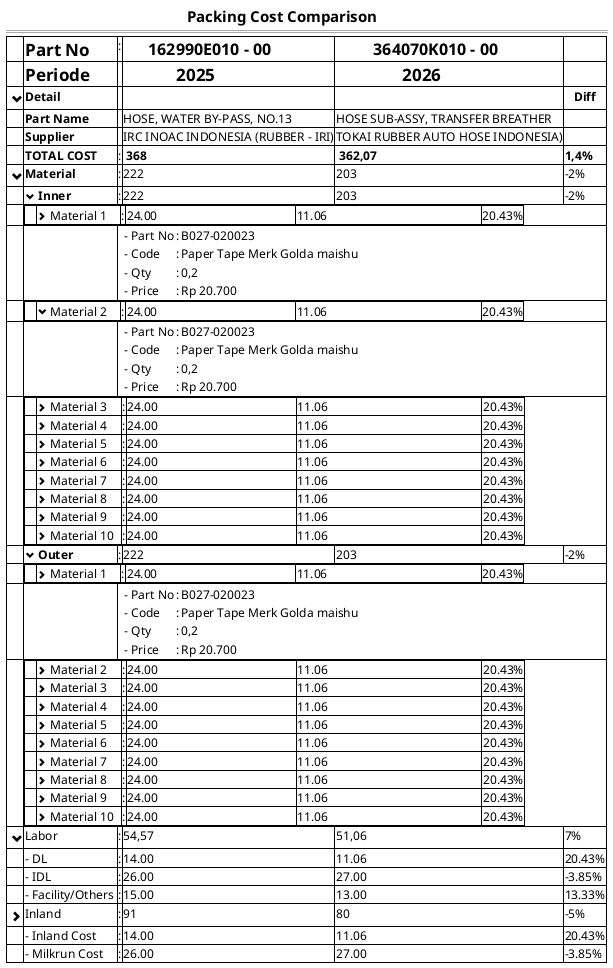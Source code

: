 @startsalt
{
                                                            <b><size:15>Packing Cost Comparison
  ==
  {#
    |.|<b><size:17>Part No                    | : |=       162990E010 - 00             |=         364070K010 - 00     |.|*
    |.|<b><size:17>Periode                    |.  |<b><size:17>            2025        |<b><size:17>               2026      |.|*
    |<size:15> <&chevron-bottom>     |<b>Detail           |  .| .                 | .             |   <b>Diff|*
    |.|<b>Part Name                  |.  |HOSE, WATER BY-PASS, NO.13         | HOSE SUB-ASSY, TRANSFER BREATHER        |.|*    
    |.|<b>Supplier                   |.  |IRC INOAC INDONESIA (RUBBER - IRI) | TOKAI RUBBER AUTO HOSE INDONESIA)       |.|*        
    |          .                  |<b>TOTAL COST            | : |<b> 368              |<b> 362,07          |<b>1,4% |*    
    |<size:15> <&chevron-bottom>  |<b>Material              | : | 222                 | 203                |-2%     |*
    |.                            |<&chevron-bottom><b> Inner              | : | 222                 | 203                |-2%     |*
    .|{#
        |   |<&chevron-right> Material 1    	               |:  |	24.00                                            |	11.06                                                 |20.43%  |*
      }|*|*|*|*|*
      .|.|{
        .| - Part No	 |:| B027-020023 |*
        .| - Code      |:| Paper Tape Merk Golda maishu |*
        .| - Qty	     |:| 0,2         |*
        .| - Price 	   |:| Rp 20.700   |*
      }|*|*|*|*|*
    .|{#
        |   |<&chevron-bottom> Material 2    	               |:  |	24.00                                            |	11.06                                                 |20.43%  |*
      }|*|*|*|*|*
    .|.|{
      .| - Part No	 |:| B027-020023 |*
      .| - Code      |:| Paper Tape Merk Golda maishu |*
      .| - Qty	     |:| 0,2         |*
      .| - Price 	   |:| Rp 20.700   |*
    }|*|*|*|*|*            
    .|{#
    |   |<&chevron-right> Material 3   |:  |	24.00                                            |	11.06                                                 |20.43%  |*
    |   |<&chevron-right> Material 4   |:  |	24.00                                            |	11.06                                                 |20.43%  |*
    |   |<&chevron-right> Material 5   |:  |	24.00                                            |	11.06                                                 |20.43%  |*
    |   |<&chevron-right> Material 6   |:  |	24.00                                            |	11.06                                                 |20.43%  |*
    |   |<&chevron-right> Material 7   |:  |	24.00                                            |	11.06                                                 |20.43%  |*
    |   |<&chevron-right> Material 8   |:  |	24.00                                            |	11.06                                                 |20.43%  |*
    |   |<&chevron-right> Material 9   |:  |	24.00                                            |	11.06                                                 |20.43%  |*
    |   |<&chevron-right> Material 10  |:  |	24.00                                            |	11.06                                                 |20.43%  |*
  }|*|*|*|*|*
    |.                            |<&chevron-bottom><b> Outer              | : | 222                 | 203                |-2%     |*
    .|{#
        |   |<&chevron-right> Material 1    	               |:  |	24.00                                            |	11.06                                                 |20.43%  |*
      }|*|*|*|*|*
      .|.|{
        .| - Part No	 |:| B027-020023 |*
        .| - Code      |:| Paper Tape Merk Golda maishu |*
        .| - Qty	     |:| 0,2         |*
        .| - Price 	   |:| Rp 20.700   |*
      }|*|*|*|*|*
    .|{#
    |   |<&chevron-right> Material 2   |:  |	24.00                                            |	11.06                                                 |20.43%  |*
    |   |<&chevron-right> Material 3   |:  |	24.00                                            |	11.06                                                 |20.43%  |*
    |   |<&chevron-right> Material 4   |:  |	24.00                                            |	11.06                                                 |20.43%  |*
    |   |<&chevron-right> Material 5   |:  |	24.00                                            |	11.06                                                 |20.43%  |*
    |   |<&chevron-right> Material 6   |:  |	24.00                                            |	11.06                                                 |20.43%  |*
    |   |<&chevron-right> Material 7   |:  |	24.00                                            |	11.06                                                 |20.43%  |*
    |   |<&chevron-right> Material 8   |:  |	24.00                                            |	11.06                                                 |20.43%  |*
    |   |<&chevron-right> Material 9   |:  |	24.00                                            |	11.06                                                 |20.43%  |*
    |   |<&chevron-right> Material 10  |:  |	24.00                                            |	11.06                                                 |20.43%  |*
  }|*|*|*|*|*      
    |<size:15> <&chevron-bottom>  |Labor                 | : | 54,57               | 51,06              |7%      |*
    |.                            | - DL	               |:  |	14.00              |	11.06	            |20.43%  |*
    |.                            | - IDL	               |:  |	26.00              |	27.00	            |–3.85%  |*
    |.                            | - Facility/Others	   |:  |	15.00              |	13.00	            |13.33%  |*
      
    |<size:15> <&chevron-right>   |Inland                | : | 91                  | 80                 |-5%  |*    
    |.                            | - Inland Cost	       |:  |	14.00              |	11.06	            |20.43%  |*
    |.                            | - Milkrun Cost	      |:  |	26.00              |	27.00	            |–3.85%  |*    
  }
  
}
@endsalt